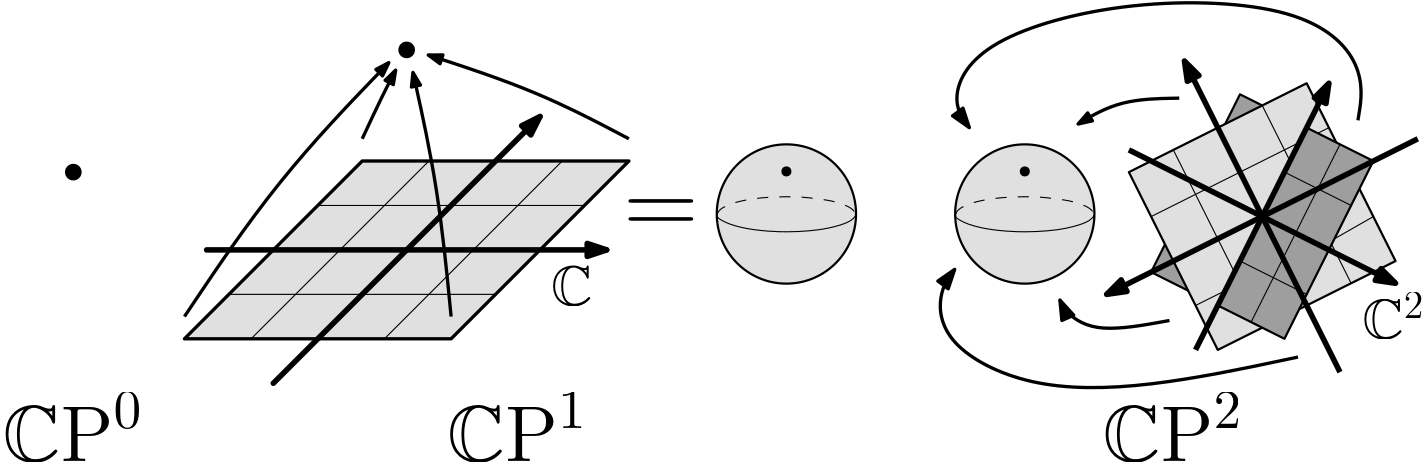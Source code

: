 <?xml version="1.0"?>
<!DOCTYPE ipe SYSTEM "ipe.dtd">
<ipe version="70218" creator="Ipe 7.2.28">
<info created="D:20130621141446" modified="D:20240131180525"/>
<preamble>\usepackage{amsmath}
\usepackage{amssymb}</preamble>
<ipestyle name="tungsteno">
<symbol name="arrow/arc(spx)">
<path stroke="sym-stroke" fill="sym-stroke" pen="sym-pen">
0 0 m
-1 0.333 l
-1 -0.333 l
h
</path>
</symbol>
<symbol name="arrow/farc(spx)">
<path stroke="sym-stroke" fill="white" pen="sym-pen">
0 0 m
-1 0.333 l
-1 -0.333 l
h
</path>
</symbol>
<symbol name="arrow/ptarc(spx)">
<path stroke="sym-stroke" fill="sym-stroke" pen="sym-pen">
0 0 m
-1 0.333 l
-0.8 0 l
-1 -0.333 l
h
</path>
</symbol>
<symbol name="arrow/fptarc(spx)">
<path stroke="sym-stroke" fill="white" pen="sym-pen">
0 0 m
-1 0.333 l
-0.8 0 l
-1 -0.333 l
h
</path>
</symbol>
<symbol name="mark/circle(sx)" transformations="translations">
<path fill="sym-stroke">
0.6 0 0 0.6 0 0 e
0.4 0 0 0.4 0 0 e
</path>
</symbol>
<symbol name="mark/disk(sx)" transformations="translations">
<path fill="sym-stroke">
0.6 0 0 0.6 0 0 e
</path>
</symbol>
<symbol name="mark/fdisk(sfx)" transformations="translations">
<group>
<path fill="sym-fill">
0.5 0 0 0.5 0 0 e
</path>
<path fill="sym-stroke" fillrule="eofill">
0.6 0 0 0.6 0 0 e
0.4 0 0 0.4 0 0 e
</path>
</group>
</symbol>
<symbol name="mark/box(sx)" transformations="translations">
<path fill="sym-stroke" fillrule="eofill">
-0.6 -0.6 m
0.6 -0.6 l
0.6 0.6 l
-0.6 0.6 l
h
-0.4 -0.4 m
0.4 -0.4 l
0.4 0.4 l
-0.4 0.4 l
h
</path>
</symbol>
<symbol name="mark/square(sx)" transformations="translations">
<path fill="sym-stroke">
-0.6 -0.6 m
0.6 -0.6 l
0.6 0.6 l
-0.6 0.6 l
h
</path>
</symbol>
<symbol name="mark/fsquare(sfx)" transformations="translations">
<group>
<path fill="sym-fill">
-0.5 -0.5 m
0.5 -0.5 l
0.5 0.5 l
-0.5 0.5 l
h
</path>
<path fill="sym-stroke" fillrule="eofill">
-0.6 -0.6 m
0.6 -0.6 l
0.6 0.6 l
-0.6 0.6 l
h
-0.4 -0.4 m
0.4 -0.4 l
0.4 0.4 l
-0.4 0.4 l
h
</path>
</group>
</symbol>
<symbol name="mark/cross(sx)" transformations="translations">
<group>
<path fill="sym-stroke">
-0.43 -0.57 m
0.57 0.43 l
0.43 0.57 l
-0.57 -0.43 l
h
</path>
<path fill="sym-stroke">
-0.43 0.57 m
0.57 -0.43 l
0.43 -0.57 l
-0.57 0.43 l
h
</path>
</group>
</symbol>
<symbol name="arrow/fnormal(spx)">
<path stroke="sym-stroke" fill="white" pen="sym-pen">
0 0 m
-1 0.333 l
-1 -0.333 l
h
</path>
</symbol>
<symbol name="arrow/pointed(spx)">
<path stroke="sym-stroke" fill="sym-stroke" pen="sym-pen">
0 0 m
-1 0.333 l
-0.8 0 l
-1 -0.333 l
h
</path>
</symbol>
<symbol name="arrow/fpointed(spx)">
<path stroke="sym-stroke" fill="white" pen="sym-pen">
0 0 m
-1 0.333 l
-0.8 0 l
-1 -0.333 l
h
</path>
</symbol>
<symbol name="arrow/linear(spx)">
<path stroke="sym-stroke" pen="sym-pen">
-1 0.333 m
0 0 l
-1 -0.333 l
</path>
</symbol>
<symbol name="arrow/fdouble(spx)">
<path stroke="sym-stroke" fill="white" pen="sym-pen">
0 0 m
-1 0.333 l
-1 -0.333 l
h
-1 0 m
-2 0.333 l
-2 -0.333 l
h
</path>
</symbol>
<symbol name="arrow/double(spx)">
<path stroke="sym-stroke" fill="sym-stroke" pen="sym-pen">
0 0 m
-1 0.333 l
-1 -0.333 l
h
-1 0 m
-2 0.333 l
-2 -0.333 l
h
</path>
</symbol>
<symbol name="arrow/mid-normal(spx)">
<path stroke="sym-stroke" fill="sym-stroke" pen="sym-pen">
0.5 0 m
-0.5 0.333 l
-0.5 -0.333 l
h
</path>
</symbol>
<symbol name="arrow/mid-fnormal(spx)">
<path stroke="sym-stroke" fill="white" pen="sym-pen">
0.5 0 m
-0.5 0.333 l
-0.5 -0.333 l
h
</path>
</symbol>
<symbol name="arrow/mid-pointed(spx)">
<path stroke="sym-stroke" fill="sym-stroke" pen="sym-pen">
0.5 0 m
-0.5 0.333 l
-0.3 0 l
-0.5 -0.333 l
h
</path>
</symbol>
<symbol name="arrow/mid-fpointed(spx)">
<path stroke="sym-stroke" fill="white" pen="sym-pen">
0.5 0 m
-0.5 0.333 l
-0.3 0 l
-0.5 -0.333 l
h
</path>
</symbol>
<symbol name="arrow/mid-double(spx)">
<path stroke="sym-stroke" fill="sym-stroke" pen="sym-pen">
1 0 m
0 0.333 l
0 -0.333 l
h
0 0 m
-1 0.333 l
-1 -0.333 l
h
</path>
</symbol>
<symbol name="arrow/mid-fdouble(spx)">
<path stroke="sym-stroke" fill="white" pen="sym-pen">
1 0 m
0 0.333 l
0 -0.333 l
h
0 0 m
-1 0.333 l
-1 -0.333 l
h
</path>
</symbol>
<anglesize name="22.5 deg" value="22.5"/>
<anglesize name="30 deg" value="30"/>
<anglesize name="45 deg" value="45"/>
<anglesize name="60 deg" value="60"/>
<anglesize name="90 deg" value="90"/>
<arrowsize name="large" value="10"/>
<arrowsize name="small" value="5"/>
<arrowsize name="tiny" value="3"/>
<color name="amber100" value="1 0.925 0.702"/>
<color name="amber200" value="1 0.878 0.51"/>
<color name="amber300" value="1 0.835 0.31"/>
<color name="amber400" value="1 0.792 0.157"/>
<color name="amber500" value="1 0.757 0.027"/>
<color name="amber600" value="1 0.702 0"/>
<color name="amber700" value="1 0.627 0"/>
<color name="amber800" value="1 0.561 0"/>
<color name="amber900" value="1 0.435 0"/>
<color name="blue100" value="0.733 0.871 0.984"/>
<color name="blue200" value="0.565 0.792 0.976"/>
<color name="blue300" value="0.392 0.71 0.965"/>
<color name="blue400" value="0.259 0.647 0.961"/>
<color name="blue500" value="0.129 0.588 0.953"/>
<color name="blue600" value="0.118 0.533 0.898"/>
<color name="blue700" value="0.098 0.463 0.824"/>
<color name="blue800" value="0.082 0.396 0.753"/>
<color name="blue900" value="0.051 0.278 0.631"/>
<color name="bluegray100" value="0.812 0.847 0.863"/>
<color name="bluegray200" value="0.69 0.745 0.773"/>
<color name="bluegray300" value="0.565 0.643 0.682"/>
<color name="bluegray400" value="0.471 0.565 0.612"/>
<color name="bluegray500" value="0.376 0.49 0.545"/>
<color name="bluegray600" value="0.329 0.431 0.478"/>
<color name="bluegray700" value="0.271 0.353 0.392"/>
<color name="bluegray800" value="0.216 0.278 0.31"/>
<color name="bluegray900" value="0.149 0.196 0.22"/>
<color name="brown100" value="0.843 0.8 0.784"/>
<color name="brown200" value="0.737 0.667 0.643"/>
<color name="brown300" value="0.631 0.533 0.498"/>
<color name="brown400" value="0.553 0.431 0.388"/>
<color name="brown500" value="0.475 0.333 0.282"/>
<color name="brown600" value="0.427 0.298 0.255"/>
<color name="brown700" value="0.365 0.251 0.216"/>
<color name="brown800" value="0.306 0.204 0.18"/>
<color name="brown900" value="0.243 0.153 0.137"/>
<color name="cyan100" value="0.698 0.922 0.949"/>
<color name="cyan200" value="0.502 0.871 0.918"/>
<color name="cyan300" value="0.302 0.816 0.882"/>
<color name="cyan400" value="0.149 0.776 0.855"/>
<color name="cyan500" value="0 0.737 0.831"/>
<color name="cyan600" value="0 0.675 0.757"/>
<color name="cyan700" value="0 0.592 0.655"/>
<color name="cyan800" value="0 0.514 0.561"/>
<color name="cyan900" value="0 0.376 0.392"/>
<color name="deeporange100" value="1 0.8 0.737"/>
<color name="deeporange200" value="1 0.671 0.569"/>
<color name="deeporange300" value="1 0.541 0.396"/>
<color name="deeporange400" value="1 0.439 0.263"/>
<color name="deeporange500" value="1 0.341 0.133"/>
<color name="deeporange600" value="0.957 0.318 0.118"/>
<color name="deeporange700" value="0.902 0.29 0.098"/>
<color name="deeporange800" value="0.847 0.263 0.082"/>
<color name="deeporange900" value="0.749 0.212 0.047"/>
<color name="deeppurple100" value="0.82 0.769 0.914"/>
<color name="deeppurple200" value="0.702 0.616 0.859"/>
<color name="deeppurple300" value="0.584 0.459 0.804"/>
<color name="deeppurple400" value="0.494 0.341 0.761"/>
<color name="deeppurple500" value="0.404 0.227 0.718"/>
<color name="deeppurple600" value="0.369 0.208 0.694"/>
<color name="deeppurple700" value="0.318 0.176 0.659"/>
<color name="deeppurple800" value="0.271 0.153 0.627"/>
<color name="deeppurple900" value="0.192 0.106 0.573"/>
<color name="gray100" value="0.961"/>
<color name="gray200" value="0.933"/>
<color name="gray300" value="0.878"/>
<color name="gray400" value="0.741"/>
<color name="gray500" value="0.62"/>
<color name="gray600" value="0.459"/>
<color name="gray700" value="0.38"/>
<color name="gray800" value="0.259"/>
<color name="gray900" value="0.129"/>
<color name="green100" value="0.784 0.902 0.788"/>
<color name="green200" value="0.647 0.839 0.655"/>
<color name="green300" value="0.506 0.78 0.518"/>
<color name="green400" value="0.4 0.733 0.416"/>
<color name="green500" value="0.298 0.686 0.314"/>
<color name="green600" value="0.263 0.627 0.278"/>
<color name="green700" value="0.22 0.557 0.235"/>
<color name="green800" value="0.18 0.49 0.196"/>
<color name="green900" value="0.106 0.369 0.125"/>
<color name="indigo100" value="0.773 0.792 0.914"/>
<color name="indigo200" value="0.624 0.659 0.855"/>
<color name="indigo300" value="0.475 0.525 0.796"/>
<color name="indigo400" value="0.361 0.42 0.753"/>
<color name="indigo500" value="0.247 0.318 0.71"/>
<color name="indigo600" value="0.224 0.286 0.671"/>
<color name="indigo700" value="0.188 0.247 0.624"/>
<color name="indigo800" value="0.157 0.208 0.576"/>
<color name="indigo900" value="0.102 0.137 0.494"/>
<color name="lightblue100" value="0.702 0.898 0.988"/>
<color name="lightblue200" value="0.506 0.831 0.98"/>
<color name="lightblue300" value="0.31 0.765 0.969"/>
<color name="lightblue400" value="0.161 0.714 0.965"/>
<color name="lightblue500" value="0.012 0.663 0.957"/>
<color name="lightblue600" value="0.012 0.608 0.898"/>
<color name="lightblue700" value="0.008 0.533 0.82"/>
<color name="lightblue800" value="0.008 0.467 0.741"/>
<color name="lightblue900" value="0.004 0.341 0.608"/>
<color name="lightgreen100" value="0.863 0.929 0.784"/>
<color name="lightgreen200" value="0.773 0.882 0.647"/>
<color name="lightgreen300" value="0.682 0.835 0.506"/>
<color name="lightgreen400" value="0.612 0.8 0.396"/>
<color name="lightgreen500" value="0.545 0.765 0.29"/>
<color name="lightgreen600" value="0.486 0.702 0.259"/>
<color name="lightgreen700" value="0.408 0.624 0.22"/>
<color name="lightgreen800" value="0.333 0.545 0.184"/>
<color name="lightgreen900" value="0.2 0.412 0.118"/>
<color name="lime100" value="0.941 0.957 0.765"/>
<color name="lime200" value="0.902 0.933 0.612"/>
<color name="lime300" value="0.863 0.906 0.459"/>
<color name="lime400" value="0.831 0.882 0.341"/>
<color name="lime500" value="0.804 0.863 0.224"/>
<color name="lime600" value="0.753 0.792 0.2"/>
<color name="lime700" value="0.686 0.706 0.169"/>
<color name="lime800" value="0.62 0.616 0.141"/>
<color name="lime900" value="0.51 0.467 0.09"/>
<color name="orange100" value="1 0.878 0.698"/>
<color name="orange200" value="1 0.8 0.502"/>
<color name="orange300" value="1 0.718 0.302"/>
<color name="orange400" value="1 0.655 0.149"/>
<color name="orange500" value="1 0.596 0"/>
<color name="orange600" value="0.984 0.549 0"/>
<color name="orange700" value="0.961 0.486 0"/>
<color name="orange800" value="0.937 0.424 0"/>
<color name="orange900" value="0.902 0.318 0"/>
<color name="pink100" value="0.973 0.733 0.816"/>
<color name="pink200" value="0.957 0.561 0.694"/>
<color name="pink300" value="0.941 0.384 0.573"/>
<color name="pink400" value="0.925 0.251 0.478"/>
<color name="pink500" value="0.914 0.118 0.388"/>
<color name="pink600" value="0.847 0.106 0.376"/>
<color name="pink700" value="0.761 0.094 0.357"/>
<color name="pink800" value="0.678 0.078 0.341"/>
<color name="pink900" value="0.533 0.055 0.31"/>
<color name="purple100" value="0.882 0.745 0.906"/>
<color name="purple200" value="0.808 0.576 0.847"/>
<color name="purple300" value="0.729 0.408 0.784"/>
<color name="purple400" value="0.671 0.278 0.737"/>
<color name="purple500" value="0.612 0.153 0.69"/>
<color name="purple600" value="0.557 0.141 0.667"/>
<color name="purple700" value="0.482 0.122 0.635"/>
<color name="purple800" value="0.416 0.106 0.604"/>
<color name="purple900" value="0.29 0.078 0.549"/>
<color name="red100" value="1 0.804 0.824"/>
<color name="red200" value="0.937 0.604 0.604"/>
<color name="red300" value="0.898 0.451 0.451"/>
<color name="red400" value="0.937 0.325 0.314"/>
<color name="red500" value="0.957 0.263 0.212"/>
<color name="red600" value="0.898 0.224 0.208"/>
<color name="red700" value="0.827 0.184 0.184"/>
<color name="red800" value="0.776 0.157 0.157"/>
<color name="red900" value="0.718 0.11 0.11"/>
<color name="teal100" value="0.698 0.875 0.859"/>
<color name="teal200" value="0.502 0.796 0.769"/>
<color name="teal300" value="0.302 0.714 0.675"/>
<color name="teal400" value="0.149 0.651 0.604"/>
<color name="teal500" value="0 0.588 0.533"/>
<color name="teal600" value="0 0.537 0.482"/>
<color name="teal700" value="0 0.475 0.42"/>
<color name="teal800" value="0 0.412 0.361"/>
<color name="teal900" value="0 0.302 0.251"/>
<color name="yellow100" value="1 0.976 0.769"/>
<color name="yellow200" value="1 0.961 0.616"/>
<color name="yellow300" value="1 0.945 0.463"/>
<color name="yellow400" value="1 0.933 0.345"/>
<color name="yellow500" value="1 0.922 0.231"/>
<color name="yellow600" value="0.992 0.847 0.208"/>
<color name="yellow700" value="0.984 0.753 0.176"/>
<color name="yellow800" value="0.976 0.659 0.145"/>
<color name="yellow900" value="0.961 0.498 0.09"/>
<dashstyle name="dash dot dotted" value="[4 2 1 2 1 2] 0"/>
<dashstyle name="dash dotted" value="[4 2 1 2] 0"/>
<dashstyle name="dashed" value="[4] 0"/>
<dashstyle name="dotted" value="[1 3] 0"/>
<gridsize name="10 pts (~3.5 mm)" value="10"/>
<gridsize name="14 pts (~5 mm)" value="14"/>
<gridsize name="16 pts (~6 mm)" value="16"/>
<gridsize name="20 pts (~7 mm)" value="20"/>
<gridsize name="28 pts (~10 mm)" value="28"/>
<gridsize name="32 pts (~12 mm)" value="32"/>
<gridsize name="4 pts" value="4"/>
<gridsize name="56 pts (~20 mm)" value="56"/>
<gridsize name="8 pts (~3 mm)" value="8"/>
<opacity name="10%" value="0.1"/>
<opacity name="20%" value="0.2"/>
<opacity name="30%" value="0.3"/>
<opacity name="40%" value="0.4"/>
<opacity name="50%" value="0.5"/>
<opacity name="60%" value="0.6"/>
<opacity name="70%" value="0.7"/>
<opacity name="80%" value="0.8"/>
<opacity name="90%" value="0.9"/>
<pen name="fat" value="1.2"/>
<pen name="heavier" value="0.8"/>
<pen name="ultrafat" value="2"/>
<symbolsize name="large" value="5"/>
<symbolsize name="small" value="2"/>
<symbolsize name="tiny" value="1.1"/>
<textsize name="Huge" value="\Huge"/>
<textsize name="LARGE" value="\LARGE"/>
<textsize name="Large" value="\Large"/>
<textsize name="footnote" value="\footnotesize"/>
<textsize name="huge" value="\huge"/>
<textsize name="large" value="\large"/>
<textsize name="script" value="\scriptsize"/>
<textsize name="small" value="\small"/>
<textsize name="tiny" value="\tiny"/>
<textstyle name="center" begin="\begin{center}" end="\end{center}"/>
<textstyle name="item" begin="\begin{itemize}\item{}" end="\end{itemize}"/>
<textstyle name="itemize" begin="\begin{itemize}" end="\end{itemize}"/>
<tiling name="falling" angle="-60" step="4" width="1"/>
<tiling name="rising" angle="30" step="4" width="1"/>
</ipestyle>
<page>
<layer name="alpha"/>
<view layers="alpha" active="alpha"/>
<path layer="alpha" fill="gray500">
473.333 725.333 m
465 742 l
460 732 l
h
</path>
<path fill="gray500">
500 792 m
492 796 l
486.667 785.333 l
h
</path>
<path fill="gray500">
516 784 m
540 772 l
508 708 l
484 720 l
h
</path>
<path fill="gray300">
535 762 m
513.333 718.667 l
548 736 l
h
</path>
<path fill="gray300">
526.667 778.667 m
516 800 l
452 768 l
484 704 l
500 712 l
484 720 l
516 784 l
h
</path>
<use matrix="2 0 0 2 -56 -768" name="mark/disk(sx)" pos="64 768" size="large" stroke="black"/>
<text matrix="2 0 0 2 -81.398 -808" pos="64 736" stroke="black" type="label" width="25.398" height="12.377" depth="0" valign="baseline" size="Large" style="math">\mathbb{C}\text{P}^0</text>
<path matrix="2 0 0 2 -80 -796" stroke="black" fill="gray300" pen="fat">
96 752 m
128 784 l
176 784 l
144 752 l
h
</path>
<use matrix="2 0 0 2 -80 -780" name="mark/disk(sx)" pos="136 796" size="large" stroke="black"/>
<path matrix="2 0 0 2 -80 -796" stroke="black" pen="ultrafat" cap="1" arrow="normal/normal">
112 744 m
160 792 l
</path>
<path matrix="2 0 0 2 -80 -796" stroke="black" pen="ultrafat" cap="1" arrow="normal/normal">
100 768 m
172 768 l
</path>
<path matrix="2 0 0 2 -80 -796" stroke="black">
108 752 m
140 784 l
</path>
<path matrix="2 0 0 2 -80 -796" stroke="black">
132 752 m
164 784 l
</path>
<path matrix="2 0 0 2 -80 -796" stroke="black">
104 760 m
152 760 l
</path>
<path matrix="2 0 0 2 -80 -796" stroke="black">
120 776 m
168 776 l
</path>
<text matrix="2 0 0 2 -100 -824" transformations="translations" pos="172 772" stroke="black" type="label" width="14.923" height="14.234" depth="0" valign="baseline" size="huge" style="math">\mathbb{C}</text>
<path matrix="2 0 0 2 -80 -796" stroke="black" pen="fat" arrow="normal/small">
96 756 m
112.64 780.784
132.793 801.708 s
</path>
<path matrix="2 0 0 2 -80 -796" stroke="black" pen="fat" arrow="normal/small">
144 756 m
141.738 779.126
137.134 799.937 s
</path>
<path matrix="2 0 0 2 -80 -796" stroke="black" pen="fat" arrow="normal/small">
176 788 m
159.602 796.622
139.89 803.081 s
</path>
<path matrix="2 0 0 2 -80 -796" stroke="black" pen="fat" arrow="normal/small">
128 788 m
131.697 795.93
134.023 800.356 s
</path>
<path matrix="2 0 0 2 -111.599 -806.838" stroke="black" fill="gray300" pen="heavier">
12.5344 0 0 12.5344 220.153 779.884 e
</path>
<use matrix="2 0 0 2 -111.599 -806.838" name="mark/disk(sx)" pos="220.153 787.546" size="normal" stroke="black"/>
<path matrix="2 0 0 2 -111.599 -806.838" stroke="black">
207.618 779.865 m
207.633 779.287
208.57 778.688
209.879 778.054
212.121 777.419
214.305 777.041
216.876 776.78
218.82 776.686
220.302 776.669
222.257 776.714
224.275 776.848
225.951 777.035
227.751 777.331
229.951 777.89
231.283 778.431
231.877 778.791
232.25 779.118
232.684 779.612
232.687 779.781 s
</path>
<path matrix="2 0 0 2 -111.599 -806.838" stroke="black" dash="dashed">
207.725 779.864 m
207.902 780.372
208.585 780.997
209.958 781.65
211.378 782.082
212.987 782.427
214.351 782.64
215.76 782.802
217.121 782.911
219.675 783.004
222.101 782.967
223.924 782.857
227.586 782.376
228.7 782.137
230.767 781.483
231.776 780.955
232.373 780.405
232.573 779.865 s
</path>
<text matrix="1.49833 0 0 1.49833 -155.363 -387.65" pos="284 756" stroke="black" type="label" width="17.843" height="8.814" depth="0" valign="baseline" size="Huge" style="math">=</text>
<path matrix="2 0 0 2 -25.7785 -806.838" stroke="black" fill="gray300" pen="heavier">
12.5344 0 0 12.5344 220.153 779.884 e
</path>
<use matrix="2 0 0 2 -25.7785 -806.838" name="mark/disk(sx)" pos="220.153 787.546" size="normal" stroke="black"/>
<path matrix="2 0 0 2 -25.7785 -806.838" stroke="black">
207.618 779.865 m
207.633 779.287
208.57 778.688
209.879 778.054
212.121 777.419
214.305 777.041
216.876 776.78
218.82 776.686
220.302 776.669
222.257 776.714
224.275 776.848
225.951 777.035
227.751 777.331
229.951 777.89
231.283 778.431
231.877 778.791
232.25 779.118
232.684 779.612
232.687 779.781 s
</path>
<path matrix="2 0 0 2 -25.7785 -806.838" stroke="black" dash="dashed">
207.725 779.864 m
207.902 780.372
208.585 780.997
209.958 781.65
211.378 782.082
212.987 782.427
214.351 782.64
215.76 782.802
217.121 782.911
219.675 783.004
222.101 782.967
223.924 782.857
227.586 782.376
228.7 782.137
230.767 781.483
231.776 780.955
232.373 780.405
232.573 779.865 s
</path>
<path matrix="1 0 0 1 -28 0" stroke="black" pen="ultrafat" arrow="normal/normal">
504 704 m
552 800 l
</path>
<path matrix="1 0 0 1 -28 0" stroke="black" pen="ultrafat" arrow="normal/normal">
556 696 m
500 808 l
</path>
<path stroke="black" pen="ultrafat" rarrow="normal/normal">
548 728 m
452 776 l
</path>
<path matrix="1 0 0 1 -28 0" stroke="black" pen="ultrafat" arrow="normal/normal">
584 780 m
472 724 l
</path>
<text matrix="2 0 0 2 192 -836" transformations="translations" pos="172 772" stroke="black" type="label" width="22.445" height="16.744" depth="0" valign="baseline" size="huge" style="math">\mathbb{C}^2</text>
<path stroke="black" pen="fat" arrow="normal/small">
470.139 794.636 m
448.695 794.231
433.725 785.33 s
</path>
<path stroke="black" pen="fat" arrow="normal/normal">
534.467 786.648 m
537.623 806.636
515.532 828.201
451.887 830.831
397.709 815.577
387.19 794.012
394.553 784.018 s
</path>
<path stroke="black" pen="fat" arrow="normal/normal">
466.614 714.587 m
440.315 709.853
429.269 717.217
427.165 721.951 s
</path>
<path stroke="black" pen="fat" arrow="normal/normal">
512.902 701.437 m
458.198 689.865
415.067 689.865
384.914 706.208
382.982 724.581
389.293 732.997 s
</path>
<path stroke="black">
460 752 m
513.333 778.667 l
</path>
<path stroke="black">
476 720 m
486.667 725.333 l
</path>
<path stroke="black">
490 732 m
468 776 l
</path>
<path stroke="black">
510 772 m
500 792 l
</path>
<path stroke="black">
532 756 m
508 768 l
</path>
<path stroke="black">
492 736 m
516 724 l
</path>
<path stroke="black">
496 714 m
528 778 l
</path>
<path stroke="black" pen="heavier">
486.667 785.333 m
492 796 l
500 792 l
</path>
<path stroke="black" pen="heavier">
516 784 m
540 772 l
524 740 l
</path>
<path stroke="black" pen="heavier">
524 740 m
508 708 l
484 720 l
</path>
<path stroke="black" pen="heavier">
473.333 725.333 m
460 732 l
465 742 l
</path>
<path stroke="black" pen="heavier">
526.667 778.667 m
516 800 l
452 768 l
484 704 l
500 712 l
</path>
<path stroke="black" pen="heavier">
513.333 718.667 m
548 736 l
535 762 l
</path>
<path stroke="black">
540 752 m
526 744 l
</path>
<path stroke="black">
532 728 m
525 742 l
</path>
<path stroke="black">
520 782 m
524 784 l
</path>
<text matrix="2 0 0 2 78.602 -808" pos="64 736" stroke="black" type="label" width="25.398" height="12.377" depth="0" valign="baseline" size="Large" style="math">\mathbb{C}\text{P}^1</text>
<text matrix="2 0 0 2 314.602 -808" pos="64 736" stroke="black" type="label" width="25.398" height="12.377" depth="0" valign="baseline" size="Large" style="math">\mathbb{C}\text{P}^2</text>
</page>
</ipe>
